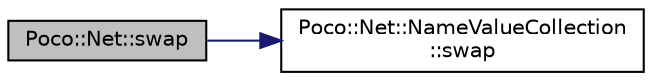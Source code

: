 digraph "Poco::Net::swap"
{
 // LATEX_PDF_SIZE
  edge [fontname="Helvetica",fontsize="10",labelfontname="Helvetica",labelfontsize="10"];
  node [fontname="Helvetica",fontsize="10",shape=record];
  rankdir="LR";
  Node1 [label="Poco::Net::swap",height=0.2,width=0.4,color="black", fillcolor="grey75", style="filled", fontcolor="black",tooltip=" "];
  Node1 -> Node2 [color="midnightblue",fontsize="10",style="solid"];
  Node2 [label="Poco::Net::NameValueCollection\l::swap",height=0.2,width=0.4,color="black", fillcolor="white", style="filled",URL="$classPoco_1_1Net_1_1NameValueCollection.html#a215af88f41d3f58765b65103bd760919",tooltip="Assigns the name-value pairs of another NameValueCollection to this one."];
}
